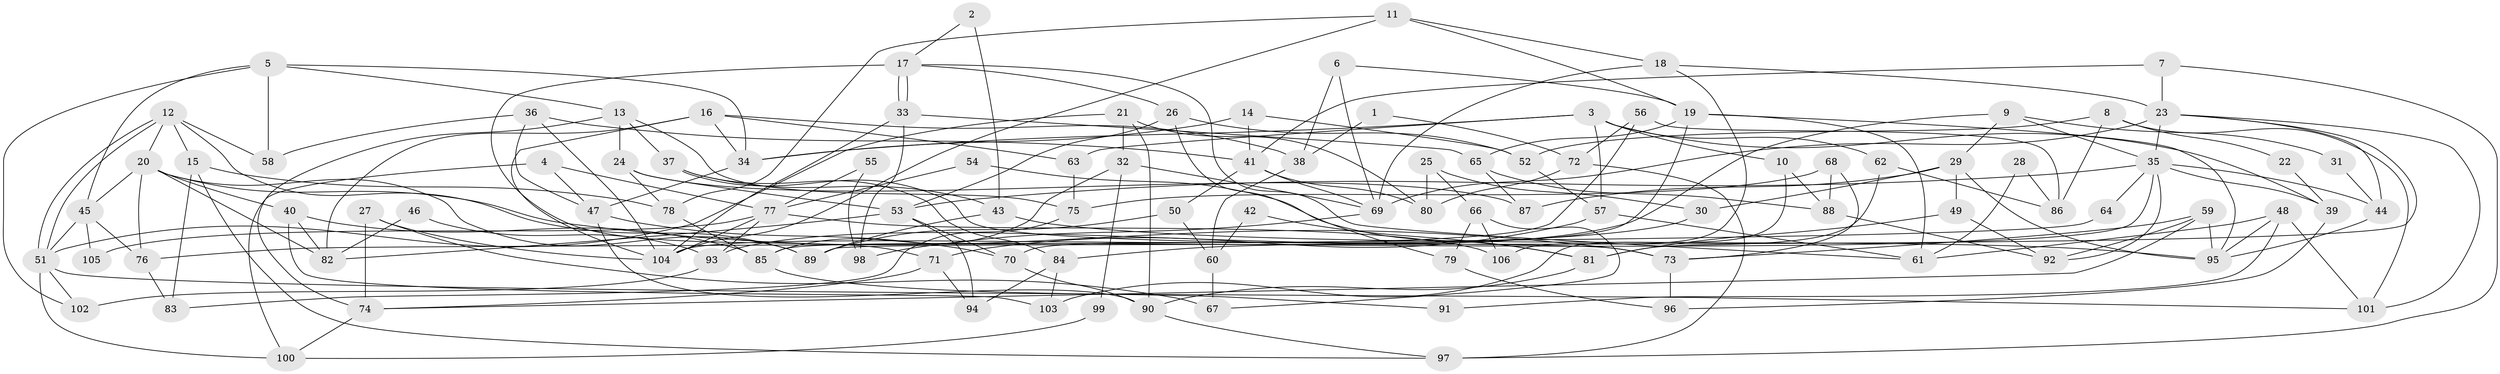 // coarse degree distribution, {4: 0.2222222222222222, 7: 0.1111111111111111, 3: 0.1111111111111111, 6: 0.2222222222222222, 5: 0.1746031746031746, 10: 0.031746031746031744, 8: 0.06349206349206349, 2: 0.047619047619047616, 9: 0.015873015873015872}
// Generated by graph-tools (version 1.1) at 2025/52/02/27/25 19:52:03]
// undirected, 106 vertices, 212 edges
graph export_dot {
graph [start="1"]
  node [color=gray90,style=filled];
  1;
  2;
  3;
  4;
  5;
  6;
  7;
  8;
  9;
  10;
  11;
  12;
  13;
  14;
  15;
  16;
  17;
  18;
  19;
  20;
  21;
  22;
  23;
  24;
  25;
  26;
  27;
  28;
  29;
  30;
  31;
  32;
  33;
  34;
  35;
  36;
  37;
  38;
  39;
  40;
  41;
  42;
  43;
  44;
  45;
  46;
  47;
  48;
  49;
  50;
  51;
  52;
  53;
  54;
  55;
  56;
  57;
  58;
  59;
  60;
  61;
  62;
  63;
  64;
  65;
  66;
  67;
  68;
  69;
  70;
  71;
  72;
  73;
  74;
  75;
  76;
  77;
  78;
  79;
  80;
  81;
  82;
  83;
  84;
  85;
  86;
  87;
  88;
  89;
  90;
  91;
  92;
  93;
  94;
  95;
  96;
  97;
  98;
  99;
  100;
  101;
  102;
  103;
  104;
  105;
  106;
  1 -- 38;
  1 -- 72;
  2 -- 43;
  2 -- 17;
  3 -- 34;
  3 -- 39;
  3 -- 10;
  3 -- 57;
  3 -- 62;
  3 -- 63;
  4 -- 47;
  4 -- 77;
  4 -- 100;
  5 -- 13;
  5 -- 58;
  5 -- 34;
  5 -- 45;
  5 -- 102;
  6 -- 69;
  6 -- 19;
  6 -- 38;
  7 -- 23;
  7 -- 41;
  7 -- 97;
  8 -- 101;
  8 -- 52;
  8 -- 22;
  8 -- 86;
  9 -- 29;
  9 -- 35;
  9 -- 31;
  9 -- 93;
  10 -- 88;
  10 -- 103;
  11 -- 19;
  11 -- 104;
  11 -- 18;
  11 -- 78;
  12 -- 20;
  12 -- 51;
  12 -- 51;
  12 -- 15;
  12 -- 58;
  12 -- 89;
  13 -- 24;
  13 -- 74;
  13 -- 37;
  13 -- 75;
  14 -- 41;
  14 -- 34;
  14 -- 52;
  15 -- 83;
  15 -- 78;
  15 -- 97;
  16 -- 34;
  16 -- 63;
  16 -- 38;
  16 -- 82;
  16 -- 104;
  17 -- 26;
  17 -- 33;
  17 -- 33;
  17 -- 61;
  17 -- 71;
  18 -- 23;
  18 -- 69;
  18 -- 106;
  19 -- 70;
  19 -- 95;
  19 -- 61;
  19 -- 65;
  20 -- 82;
  20 -- 40;
  20 -- 45;
  20 -- 73;
  20 -- 76;
  20 -- 89;
  21 -- 32;
  21 -- 51;
  21 -- 80;
  21 -- 90;
  22 -- 39;
  23 -- 89;
  23 -- 44;
  23 -- 35;
  23 -- 69;
  23 -- 101;
  24 -- 78;
  24 -- 87;
  24 -- 53;
  25 -- 80;
  25 -- 30;
  25 -- 66;
  26 -- 53;
  26 -- 52;
  26 -- 79;
  27 -- 104;
  27 -- 74;
  27 -- 67;
  28 -- 61;
  28 -- 86;
  29 -- 49;
  29 -- 95;
  29 -- 30;
  29 -- 87;
  30 -- 84;
  31 -- 44;
  32 -- 69;
  32 -- 85;
  32 -- 99;
  33 -- 104;
  33 -- 65;
  33 -- 98;
  34 -- 47;
  35 -- 53;
  35 -- 39;
  35 -- 44;
  35 -- 64;
  35 -- 85;
  35 -- 92;
  36 -- 41;
  36 -- 47;
  36 -- 58;
  36 -- 104;
  37 -- 73;
  37 -- 43;
  37 -- 84;
  38 -- 60;
  39 -- 96;
  40 -- 85;
  40 -- 103;
  40 -- 82;
  41 -- 69;
  41 -- 50;
  41 -- 80;
  42 -- 81;
  42 -- 60;
  43 -- 89;
  43 -- 95;
  44 -- 95;
  45 -- 51;
  45 -- 76;
  45 -- 105;
  46 -- 82;
  46 -- 93;
  47 -- 90;
  47 -- 70;
  48 -- 61;
  48 -- 101;
  48 -- 91;
  48 -- 95;
  49 -- 81;
  49 -- 92;
  50 -- 60;
  50 -- 89;
  51 -- 100;
  51 -- 101;
  51 -- 102;
  52 -- 57;
  53 -- 82;
  53 -- 70;
  53 -- 94;
  54 -- 77;
  54 -- 81;
  55 -- 77;
  55 -- 98;
  56 -- 104;
  56 -- 72;
  56 -- 86;
  57 -- 61;
  57 -- 71;
  59 -- 95;
  59 -- 74;
  59 -- 73;
  59 -- 92;
  60 -- 67;
  62 -- 86;
  62 -- 81;
  63 -- 75;
  64 -- 76;
  65 -- 87;
  65 -- 88;
  66 -- 106;
  66 -- 67;
  66 -- 79;
  68 -- 73;
  68 -- 88;
  68 -- 75;
  69 -- 98;
  70 -- 90;
  71 -- 74;
  71 -- 94;
  72 -- 97;
  72 -- 80;
  73 -- 96;
  74 -- 100;
  75 -- 83;
  76 -- 83;
  77 -- 104;
  77 -- 93;
  77 -- 105;
  77 -- 106;
  78 -- 85;
  79 -- 96;
  81 -- 90;
  84 -- 94;
  84 -- 103;
  85 -- 91;
  88 -- 92;
  90 -- 97;
  93 -- 102;
  99 -- 100;
}
